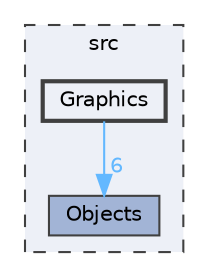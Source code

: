 digraph "src/Graphics"
{
 // LATEX_PDF_SIZE
  bgcolor="transparent";
  edge [fontname=Helvetica,fontsize=10,labelfontname=Helvetica,labelfontsize=10];
  node [fontname=Helvetica,fontsize=10,shape=box,height=0.2,width=0.4];
  compound=true
  subgraph clusterdir_68267d1309a1af8e8297ef4c3efbcdba {
    graph [ bgcolor="#edf0f7", pencolor="grey25", label="src", fontname=Helvetica,fontsize=10 style="filled,dashed", URL="dir_68267d1309a1af8e8297ef4c3efbcdba.html",tooltip=""]
  dir_55b41fb77a5097913bc464fb6a145e9c [label="Objects", fillcolor="#a2b4d6", color="grey25", style="filled", URL="dir_55b41fb77a5097913bc464fb6a145e9c.html",tooltip=""];
  dir_3419e189e460663ec2c964233bf8dcd6 [label="Graphics", fillcolor="#edf0f7", color="grey25", style="filled,bold", URL="dir_3419e189e460663ec2c964233bf8dcd6.html",tooltip=""];
  }
  dir_3419e189e460663ec2c964233bf8dcd6->dir_55b41fb77a5097913bc464fb6a145e9c [headlabel="6", labeldistance=1.5 headhref="dir_000000_000001.html" href="dir_000000_000001.html" color="steelblue1" fontcolor="steelblue1"];
}
